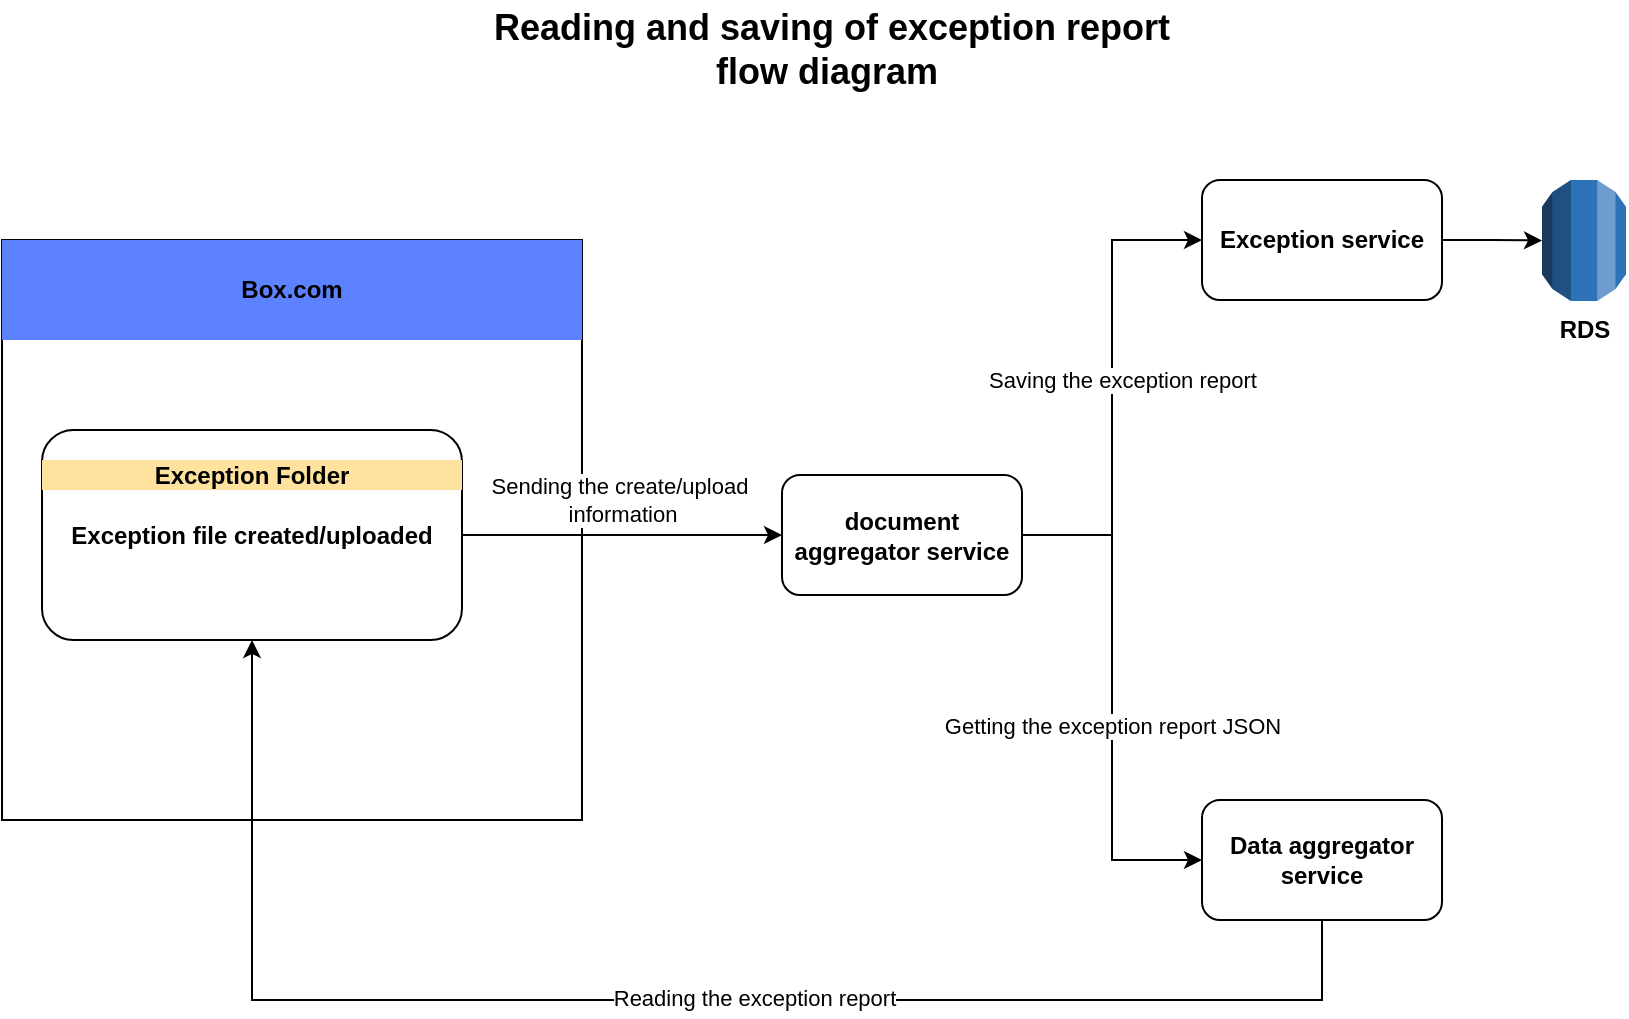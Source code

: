 <mxfile version="13.5.1" type="github">
  <diagram id="C5RBs43oDa-KdzZeNtuy" name="Page-1">
    <mxGraphModel dx="868" dy="492" grid="1" gridSize="10" guides="1" tooltips="1" connect="1" arrows="1" fold="1" page="1" pageScale="1" pageWidth="827" pageHeight="1169" math="0" shadow="0">
      <root>
        <mxCell id="WIyWlLk6GJQsqaUBKTNV-0" />
        <mxCell id="WIyWlLk6GJQsqaUBKTNV-1" parent="WIyWlLk6GJQsqaUBKTNV-0" />
        <mxCell id="Luh2VQDBe7dsWh5IxZox-4" value="&lt;br&gt;&lt;br&gt;&lt;br&gt;&lt;br&gt;&lt;br&gt;" style="whiteSpace=wrap;html=1;aspect=fixed;" vertex="1" parent="WIyWlLk6GJQsqaUBKTNV-1">
          <mxGeometry x="10" y="130" width="290" height="290" as="geometry" />
        </mxCell>
        <mxCell id="Luh2VQDBe7dsWh5IxZox-1" value="&lt;b&gt;Exception file created/uploaded&lt;/b&gt;" style="rounded=1;whiteSpace=wrap;html=1;" vertex="1" parent="WIyWlLk6GJQsqaUBKTNV-1">
          <mxGeometry x="30" y="225" width="210" height="105" as="geometry" />
        </mxCell>
        <mxCell id="Luh2VQDBe7dsWh5IxZox-8" style="edgeStyle=orthogonalEdgeStyle;rounded=0;orthogonalLoop=1;jettySize=auto;html=1;entryX=0;entryY=0.5;entryDx=0;entryDy=0;" edge="1" parent="WIyWlLk6GJQsqaUBKTNV-1" source="Luh2VQDBe7dsWh5IxZox-2" target="Luh2VQDBe7dsWh5IxZox-6">
          <mxGeometry relative="1" as="geometry" />
        </mxCell>
        <mxCell id="Luh2VQDBe7dsWh5IxZox-23" value="Saving the exception report" style="edgeLabel;html=1;align=center;verticalAlign=middle;resizable=0;points=[];" vertex="1" connectable="0" parent="Luh2VQDBe7dsWh5IxZox-8">
          <mxGeometry x="0.198" y="-1" relative="1" as="geometry">
            <mxPoint x="4" y="19.5" as="offset" />
          </mxGeometry>
        </mxCell>
        <mxCell id="Luh2VQDBe7dsWh5IxZox-9" style="edgeStyle=orthogonalEdgeStyle;rounded=0;orthogonalLoop=1;jettySize=auto;html=1;entryX=0;entryY=0.5;entryDx=0;entryDy=0;" edge="1" parent="WIyWlLk6GJQsqaUBKTNV-1" source="Luh2VQDBe7dsWh5IxZox-2" target="Luh2VQDBe7dsWh5IxZox-7">
          <mxGeometry relative="1" as="geometry" />
        </mxCell>
        <mxCell id="Luh2VQDBe7dsWh5IxZox-22" value="Getting the exception report JSON" style="edgeLabel;html=1;align=center;verticalAlign=middle;resizable=0;points=[];" vertex="1" connectable="0" parent="Luh2VQDBe7dsWh5IxZox-9">
          <mxGeometry x="0.108" relative="1" as="geometry">
            <mxPoint as="offset" />
          </mxGeometry>
        </mxCell>
        <mxCell id="Luh2VQDBe7dsWh5IxZox-2" value="document aggregator service" style="rounded=1;whiteSpace=wrap;html=1;fontStyle=1" vertex="1" parent="WIyWlLk6GJQsqaUBKTNV-1">
          <mxGeometry x="400" y="247.5" width="120" height="60" as="geometry" />
        </mxCell>
        <mxCell id="Luh2VQDBe7dsWh5IxZox-19" style="edgeStyle=orthogonalEdgeStyle;rounded=0;orthogonalLoop=1;jettySize=auto;html=1;entryX=0;entryY=0.5;entryDx=0;entryDy=0;entryPerimeter=0;" edge="1" parent="WIyWlLk6GJQsqaUBKTNV-1" source="Luh2VQDBe7dsWh5IxZox-6" target="Luh2VQDBe7dsWh5IxZox-10">
          <mxGeometry relative="1" as="geometry" />
        </mxCell>
        <mxCell id="Luh2VQDBe7dsWh5IxZox-6" value="Exception service" style="rounded=1;whiteSpace=wrap;html=1;fontStyle=1" vertex="1" parent="WIyWlLk6GJQsqaUBKTNV-1">
          <mxGeometry x="610" y="100" width="120" height="60" as="geometry" />
        </mxCell>
        <mxCell id="Luh2VQDBe7dsWh5IxZox-20" style="edgeStyle=orthogonalEdgeStyle;rounded=0;orthogonalLoop=1;jettySize=auto;html=1;entryX=0.5;entryY=1;entryDx=0;entryDy=0;exitX=0.5;exitY=1;exitDx=0;exitDy=0;" edge="1" parent="WIyWlLk6GJQsqaUBKTNV-1" source="Luh2VQDBe7dsWh5IxZox-7" target="Luh2VQDBe7dsWh5IxZox-1">
          <mxGeometry relative="1" as="geometry">
            <Array as="points">
              <mxPoint x="670" y="510" />
              <mxPoint x="135" y="510" />
            </Array>
          </mxGeometry>
        </mxCell>
        <mxCell id="Luh2VQDBe7dsWh5IxZox-21" value="Reading the exception report" style="edgeLabel;html=1;align=center;verticalAlign=middle;resizable=0;points=[];" vertex="1" connectable="0" parent="Luh2VQDBe7dsWh5IxZox-20">
          <mxGeometry x="-0.142" y="-1" relative="1" as="geometry">
            <mxPoint as="offset" />
          </mxGeometry>
        </mxCell>
        <mxCell id="Luh2VQDBe7dsWh5IxZox-7" value="Data aggregator service" style="rounded=1;whiteSpace=wrap;html=1;fontStyle=1" vertex="1" parent="WIyWlLk6GJQsqaUBKTNV-1">
          <mxGeometry x="610" y="410" width="120" height="60" as="geometry" />
        </mxCell>
        <mxCell id="Luh2VQDBe7dsWh5IxZox-10" value="RDS" style="outlineConnect=0;dashed=0;verticalLabelPosition=bottom;verticalAlign=top;align=center;html=1;shape=mxgraph.aws3.rds;fillColor=#2E73B8;gradientColor=none;fontStyle=1" vertex="1" parent="WIyWlLk6GJQsqaUBKTNV-1">
          <mxGeometry x="780" y="100" width="42" height="60.5" as="geometry" />
        </mxCell>
        <mxCell id="Luh2VQDBe7dsWh5IxZox-15" value="" style="shape=image;html=1;verticalAlign=top;verticalLabelPosition=bottom;labelBackgroundColor=#ffffff;imageAspect=0;aspect=fixed;image=https://cdn4.iconfinder.com/data/icons/web-essential-4/64/42-web_essential-128.png" vertex="1" parent="WIyWlLk6GJQsqaUBKTNV-1">
          <mxGeometry x="210" y="309.5" width="20" height="20" as="geometry" />
        </mxCell>
        <mxCell id="Luh2VQDBe7dsWh5IxZox-16" value="Exception Folder" style="text;html=1;strokeColor=none;fillColor=#FFE29E;align=center;verticalAlign=middle;whiteSpace=wrap;rounded=0;fontStyle=1" vertex="1" parent="WIyWlLk6GJQsqaUBKTNV-1">
          <mxGeometry x="30" y="240" width="210" height="15" as="geometry" />
        </mxCell>
        <mxCell id="Luh2VQDBe7dsWh5IxZox-17" value="Box.com" style="text;html=1;strokeColor=none;fillColor=#5C82FF;align=center;verticalAlign=middle;whiteSpace=wrap;rounded=0;fontStyle=1" vertex="1" parent="WIyWlLk6GJQsqaUBKTNV-1">
          <mxGeometry x="10" y="130" width="290" height="50" as="geometry" />
        </mxCell>
        <mxCell id="Luh2VQDBe7dsWh5IxZox-18" value="" style="endArrow=classic;html=1;exitX=1;exitY=0.5;exitDx=0;exitDy=0;entryX=0;entryY=0.5;entryDx=0;entryDy=0;" edge="1" parent="WIyWlLk6GJQsqaUBKTNV-1" source="Luh2VQDBe7dsWh5IxZox-1" target="Luh2VQDBe7dsWh5IxZox-2">
          <mxGeometry width="50" height="50" relative="1" as="geometry">
            <mxPoint x="390" y="290" as="sourcePoint" />
            <mxPoint x="440" y="240" as="targetPoint" />
          </mxGeometry>
        </mxCell>
        <mxCell id="Luh2VQDBe7dsWh5IxZox-24" value="Sending the create/upload&amp;nbsp;&lt;br&gt;information" style="edgeLabel;html=1;align=center;verticalAlign=middle;resizable=0;points=[];" vertex="1" connectable="0" parent="Luh2VQDBe7dsWh5IxZox-18">
          <mxGeometry x="-0.388" y="-1" relative="1" as="geometry">
            <mxPoint x="31" y="-18.5" as="offset" />
          </mxGeometry>
        </mxCell>
        <mxCell id="Luh2VQDBe7dsWh5IxZox-25" value="&lt;font style=&quot;font-size: 18px&quot;&gt;Reading and saving of exception report flow diagram&amp;nbsp;&lt;/font&gt;" style="text;html=1;strokeColor=none;fillColor=none;align=center;verticalAlign=middle;whiteSpace=wrap;rounded=0;fontStyle=1" vertex="1" parent="WIyWlLk6GJQsqaUBKTNV-1">
          <mxGeometry x="240" y="10" width="370" height="50" as="geometry" />
        </mxCell>
      </root>
    </mxGraphModel>
  </diagram>
</mxfile>
